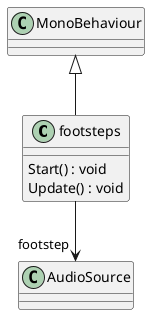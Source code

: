 @startuml
class footsteps {
    Start() : void
    Update() : void
}
MonoBehaviour <|-- footsteps
footsteps --> "footstep" AudioSource
@enduml
